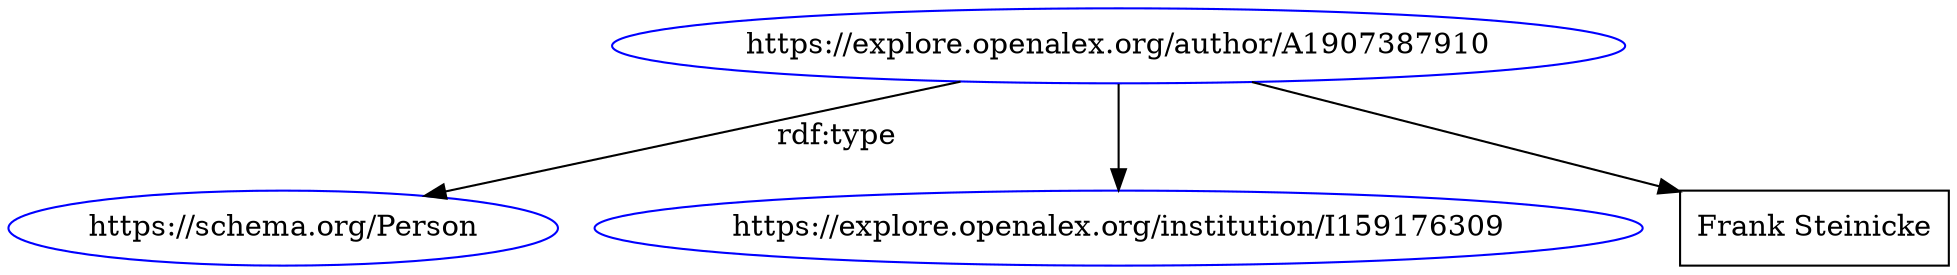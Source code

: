 digraph {
  charset="utf-8";

  // Edges
  "Rhttps://explore.openalex.org/author/A1907387910" -> "Rhttps://schema.org/Person" [label="rdf:type"];
  "Rhttps://explore.openalex.org/author/A1907387910" -> "Rhttps://explore.openalex.org/institution/I159176309" [label=""];
  "Rhttps://explore.openalex.org/author/A1907387910" -> "LFrank Steinicke" [label=""];

  // Nodes
  "LFrank Steinicke" [label="Frank Steinicke",shape=record];
  "Rhttps://explore.openalex.org/author/A1907387910" [URL="https://explore.openalex.org/author/A1907387910",label="https://explore.openalex.org/author/A1907387910",shape=ellipse,color=blue];
  "Rhttps://explore.openalex.org/institution/I159176309" [URL="https://explore.openalex.org/institution/I159176309",label="https://explore.openalex.org/institution/I159176309",shape=ellipse,color=blue];
  "Rhttps://schema.org/Person" [URL="https://schema.org/Person",label="https://schema.org/Person",shape=ellipse,color=blue];
}
